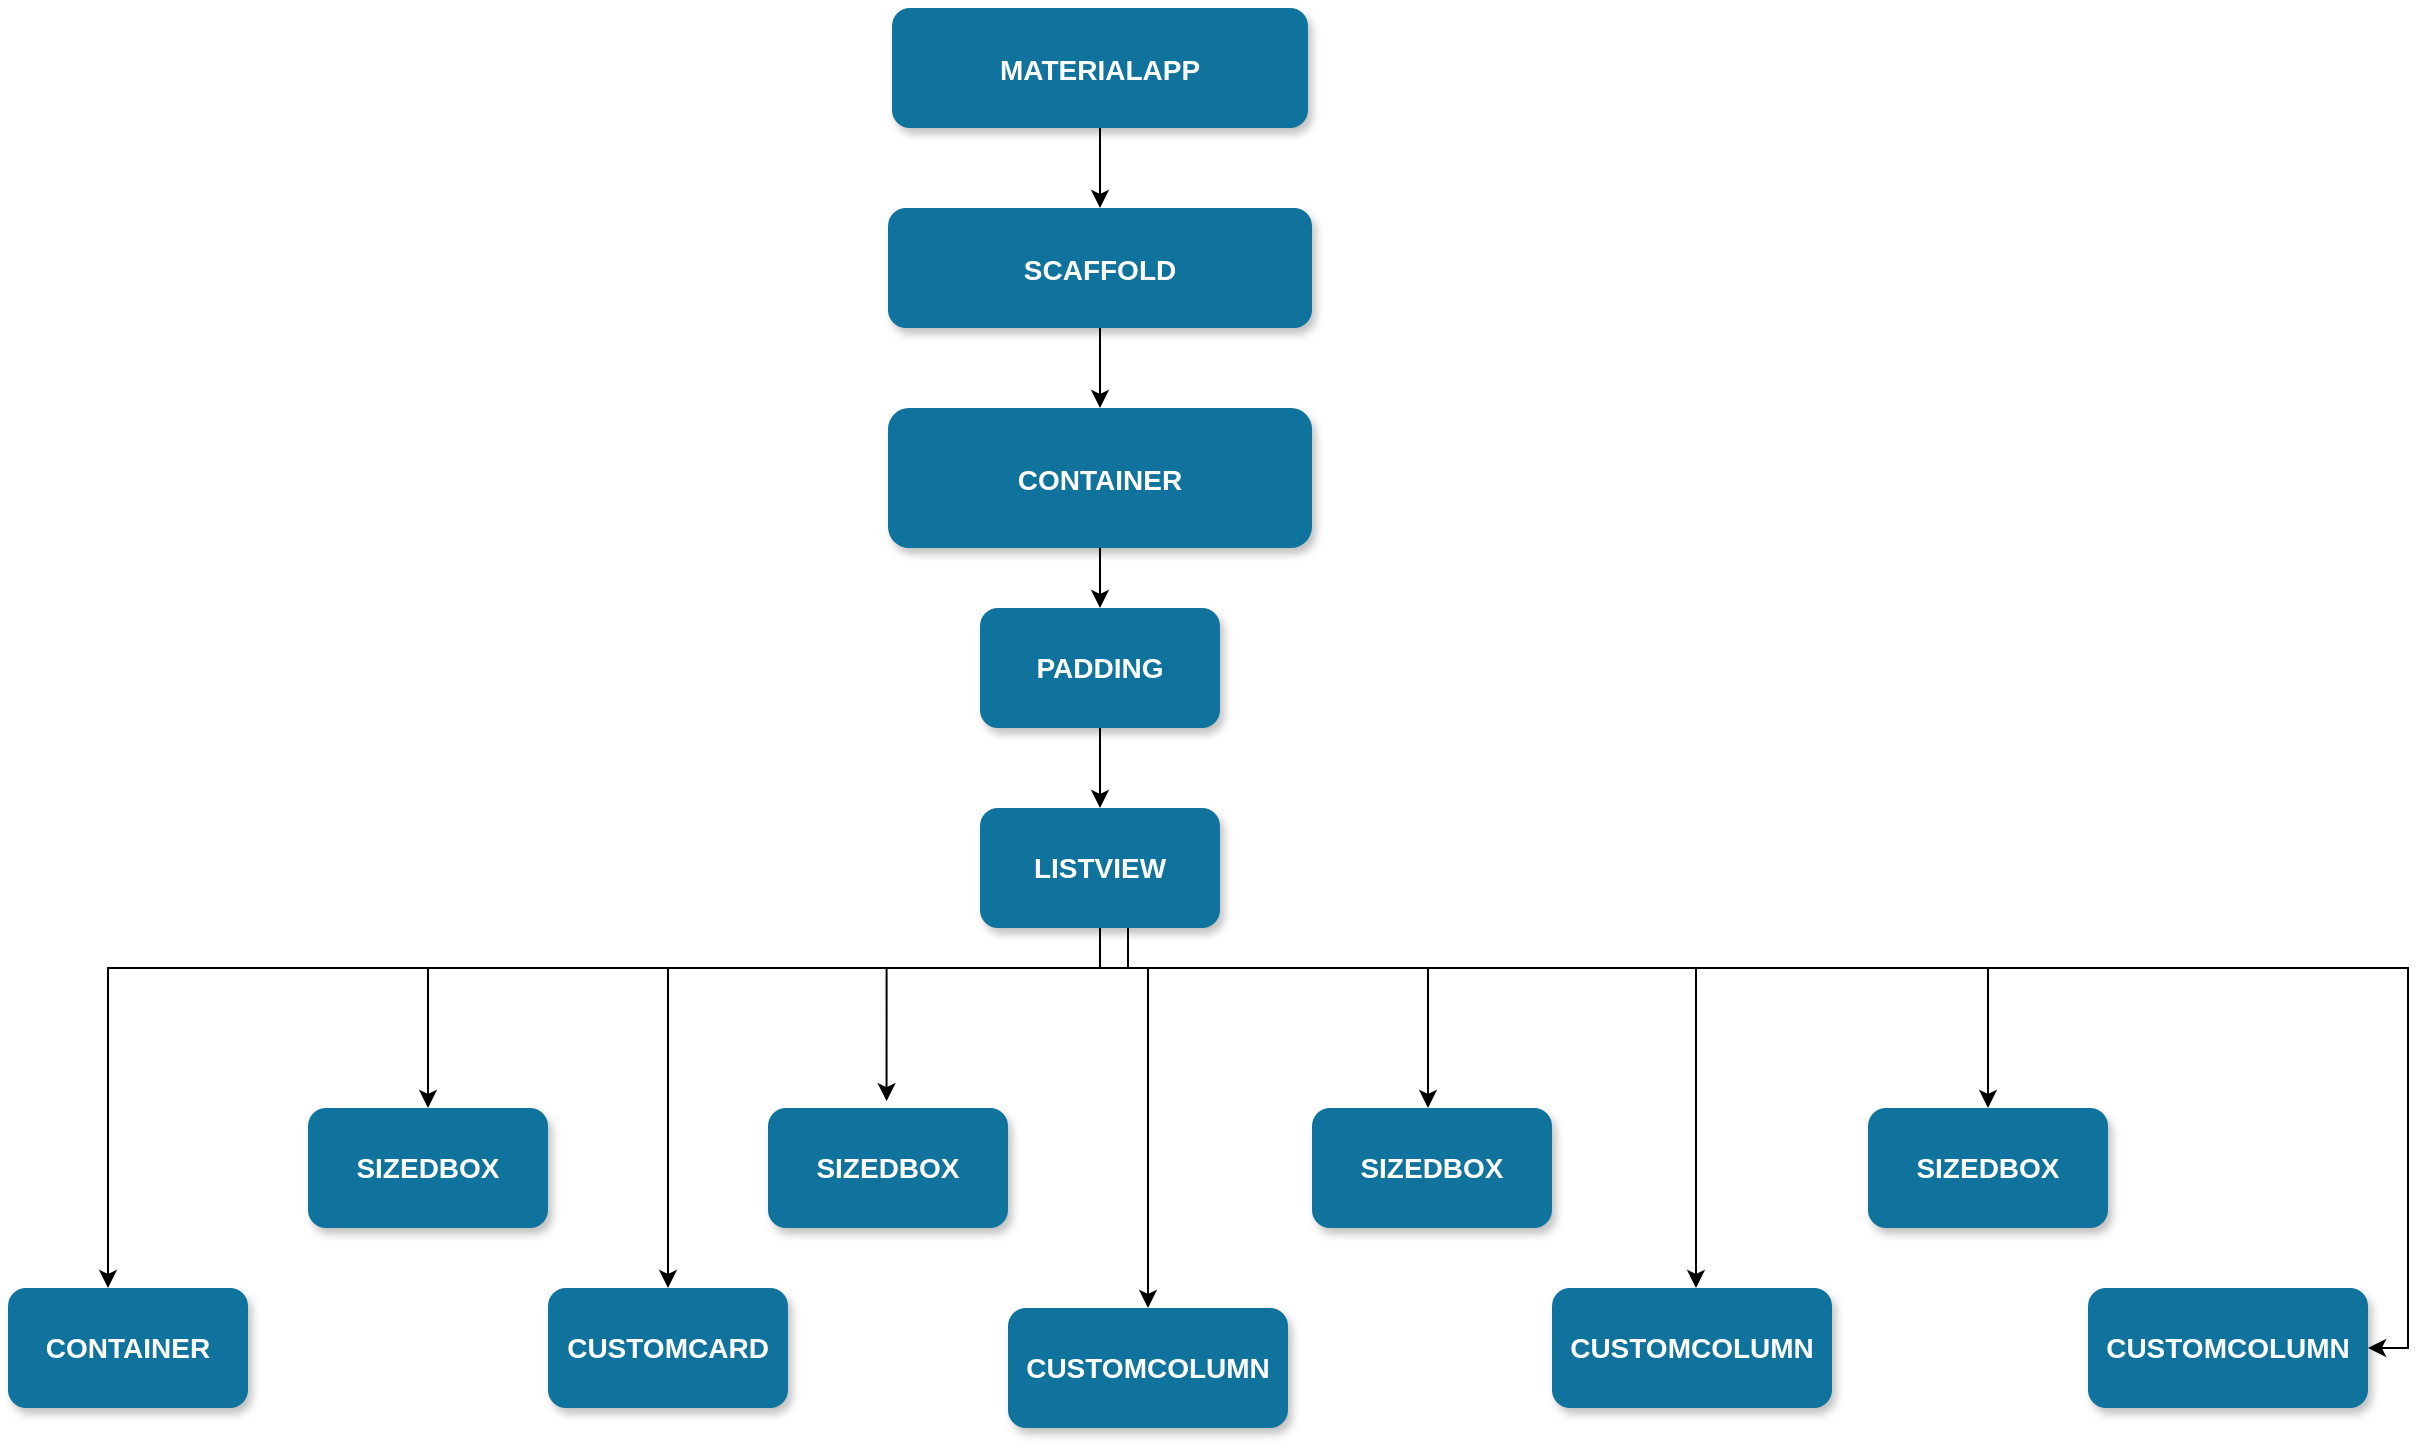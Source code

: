 <mxfile version="22.0.6" type="github">
  <diagram name="Page-1" id="97916047-d0de-89f5-080d-49f4d83e522f">
    <mxGraphModel dx="1231" dy="2131" grid="1" gridSize="10" guides="1" tooltips="1" connect="1" arrows="1" fold="1" page="1" pageScale="1.5" pageWidth="1169" pageHeight="827" background="none" math="0" shadow="0">
      <root>
        <mxCell id="0" />
        <mxCell id="1" parent="0" />
        <mxCell id="3anT4aLcG-RZSIK-5xkX-59" value="" style="edgeStyle=orthogonalEdgeStyle;rounded=0;orthogonalLoop=1;jettySize=auto;html=1;" edge="1" parent="1" source="2" target="3">
          <mxGeometry relative="1" as="geometry" />
        </mxCell>
        <mxCell id="2" value="MATERIALAPP" style="rounded=1;fillColor=#10739E;strokeColor=none;shadow=1;gradientColor=none;fontStyle=1;fontColor=#FFFFFF;fontSize=14;" parent="1" vertex="1">
          <mxGeometry x="672" y="190" width="208" height="60" as="geometry" />
        </mxCell>
        <mxCell id="3anT4aLcG-RZSIK-5xkX-58" value="" style="edgeStyle=orthogonalEdgeStyle;rounded=0;orthogonalLoop=1;jettySize=auto;html=1;" edge="1" parent="1" source="3" target="23">
          <mxGeometry relative="1" as="geometry" />
        </mxCell>
        <mxCell id="3" value="SCAFFOLD" style="rounded=1;fillColor=#10739E;strokeColor=none;shadow=1;gradientColor=none;fontStyle=1;fontColor=#FFFFFF;fontSize=14;" parent="1" vertex="1">
          <mxGeometry x="670" y="290" width="212" height="60" as="geometry" />
        </mxCell>
        <mxCell id="3anT4aLcG-RZSIK-5xkX-63" value="" style="edgeStyle=orthogonalEdgeStyle;rounded=0;orthogonalLoop=1;jettySize=auto;html=1;" edge="1" parent="1" source="23" target="3anT4aLcG-RZSIK-5xkX-62">
          <mxGeometry relative="1" as="geometry" />
        </mxCell>
        <mxCell id="23" value="CONTAINER" style="rounded=1;fillColor=#10739E;strokeColor=none;shadow=1;gradientColor=none;fontStyle=1;fontColor=#FFFFFF;fontSize=14;" parent="1" vertex="1">
          <mxGeometry x="670" y="390" width="212" height="70" as="geometry" />
        </mxCell>
        <mxCell id="3anT4aLcG-RZSIK-5xkX-69" value="" style="edgeStyle=orthogonalEdgeStyle;rounded=0;orthogonalLoop=1;jettySize=auto;html=1;" edge="1" parent="1" source="3anT4aLcG-RZSIK-5xkX-62" target="3anT4aLcG-RZSIK-5xkX-68">
          <mxGeometry relative="1" as="geometry" />
        </mxCell>
        <mxCell id="3anT4aLcG-RZSIK-5xkX-62" value="PADDING" style="shape=process;whiteSpace=wrap;html=1;backgroundOutline=1;fontSize=14;fillColor=#10739E;strokeColor=none;fontColor=#FFFFFF;rounded=1;shadow=1;gradientColor=none;fontStyle=1;" vertex="1" parent="1">
          <mxGeometry x="716" y="490" width="120" height="60" as="geometry" />
        </mxCell>
        <mxCell id="3anT4aLcG-RZSIK-5xkX-71" value="" style="edgeStyle=orthogonalEdgeStyle;rounded=0;orthogonalLoop=1;jettySize=auto;html=1;" edge="1" parent="1" source="3anT4aLcG-RZSIK-5xkX-68" target="3anT4aLcG-RZSIK-5xkX-70">
          <mxGeometry relative="1" as="geometry">
            <Array as="points">
              <mxPoint x="776" y="670" />
              <mxPoint x="280" y="670" />
            </Array>
          </mxGeometry>
        </mxCell>
        <mxCell id="3anT4aLcG-RZSIK-5xkX-73" value="" style="edgeStyle=orthogonalEdgeStyle;rounded=0;orthogonalLoop=1;jettySize=auto;html=1;" edge="1" parent="1" source="3anT4aLcG-RZSIK-5xkX-68" target="3anT4aLcG-RZSIK-5xkX-72">
          <mxGeometry relative="1" as="geometry">
            <Array as="points">
              <mxPoint x="776" y="670" />
              <mxPoint x="440" y="670" />
            </Array>
          </mxGeometry>
        </mxCell>
        <mxCell id="3anT4aLcG-RZSIK-5xkX-77" value="" style="edgeStyle=orthogonalEdgeStyle;rounded=0;orthogonalLoop=1;jettySize=auto;html=1;entryX=0.494;entryY=-0.057;entryDx=0;entryDy=0;entryPerimeter=0;" edge="1" parent="1" target="3anT4aLcG-RZSIK-5xkX-76">
          <mxGeometry relative="1" as="geometry">
            <mxPoint x="776" y="620" as="sourcePoint" />
            <mxPoint x="670" y="710.0" as="targetPoint" />
            <Array as="points">
              <mxPoint x="776" y="670" />
              <mxPoint x="669" y="670" />
            </Array>
          </mxGeometry>
        </mxCell>
        <mxCell id="3anT4aLcG-RZSIK-5xkX-88" value="" style="edgeStyle=orthogonalEdgeStyle;rounded=0;orthogonalLoop=1;jettySize=auto;html=1;" edge="1" parent="1" source="3anT4aLcG-RZSIK-5xkX-68" target="3anT4aLcG-RZSIK-5xkX-87">
          <mxGeometry relative="1" as="geometry">
            <Array as="points">
              <mxPoint x="776" y="670" />
              <mxPoint x="940" y="670" />
            </Array>
          </mxGeometry>
        </mxCell>
        <mxCell id="3anT4aLcG-RZSIK-5xkX-90" value="" style="edgeStyle=orthogonalEdgeStyle;rounded=0;orthogonalLoop=1;jettySize=auto;html=1;" edge="1" parent="1">
          <mxGeometry relative="1" as="geometry">
            <mxPoint x="790" y="650" as="sourcePoint" />
            <mxPoint x="1074" y="830" as="targetPoint" />
            <Array as="points">
              <mxPoint x="790" y="670" />
              <mxPoint x="1074" y="670" />
            </Array>
          </mxGeometry>
        </mxCell>
        <mxCell id="3anT4aLcG-RZSIK-5xkX-94" value="" style="edgeStyle=orthogonalEdgeStyle;rounded=0;orthogonalLoop=1;jettySize=auto;html=1;" edge="1" parent="1" source="3anT4aLcG-RZSIK-5xkX-68" target="3anT4aLcG-RZSIK-5xkX-93">
          <mxGeometry relative="1" as="geometry">
            <Array as="points">
              <mxPoint x="776" y="670" />
              <mxPoint x="1220" y="670" />
            </Array>
          </mxGeometry>
        </mxCell>
        <mxCell id="3anT4aLcG-RZSIK-5xkX-96" value="" style="edgeStyle=orthogonalEdgeStyle;rounded=0;orthogonalLoop=1;jettySize=auto;html=1;" edge="1" parent="1" source="3anT4aLcG-RZSIK-5xkX-68" target="3anT4aLcG-RZSIK-5xkX-95">
          <mxGeometry relative="1" as="geometry">
            <Array as="points">
              <mxPoint x="776" y="670" />
              <mxPoint x="1430" y="670" />
            </Array>
          </mxGeometry>
        </mxCell>
        <mxCell id="3anT4aLcG-RZSIK-5xkX-68" value="LISTVIEW" style="shape=process;whiteSpace=wrap;html=1;backgroundOutline=1;fontSize=14;fillColor=#10739E;strokeColor=none;fontColor=#FFFFFF;rounded=1;shadow=1;gradientColor=none;fontStyle=1;" vertex="1" parent="1">
          <mxGeometry x="716" y="590" width="120" height="60" as="geometry" />
        </mxCell>
        <mxCell id="3anT4aLcG-RZSIK-5xkX-70" value="CONTAINER" style="shape=process;whiteSpace=wrap;html=1;backgroundOutline=1;fontSize=14;fillColor=#10739E;strokeColor=none;fontColor=#FFFFFF;rounded=1;shadow=1;gradientColor=none;fontStyle=1;" vertex="1" parent="1">
          <mxGeometry x="230" y="830" width="120" height="60" as="geometry" />
        </mxCell>
        <mxCell id="3anT4aLcG-RZSIK-5xkX-72" value="SIZEDBOX" style="shape=process;whiteSpace=wrap;html=1;backgroundOutline=1;fontSize=14;fillColor=#10739E;strokeColor=none;fontColor=#FFFFFF;rounded=1;shadow=1;gradientColor=none;fontStyle=1;" vertex="1" parent="1">
          <mxGeometry x="380" y="740" width="120" height="60" as="geometry" />
        </mxCell>
        <mxCell id="3anT4aLcG-RZSIK-5xkX-74" value="CUSTOMCARD" style="shape=process;whiteSpace=wrap;html=1;backgroundOutline=1;fontSize=14;fillColor=#10739E;strokeColor=none;fontColor=#FFFFFF;rounded=1;shadow=1;gradientColor=none;fontStyle=1;" vertex="1" parent="1">
          <mxGeometry x="500" y="830" width="120" height="60" as="geometry" />
        </mxCell>
        <mxCell id="3anT4aLcG-RZSIK-5xkX-76" value="SIZEDBOX" style="shape=process;whiteSpace=wrap;html=1;backgroundOutline=1;fontSize=14;fillColor=#10739E;strokeColor=none;fontColor=#FFFFFF;rounded=1;shadow=1;gradientColor=none;fontStyle=1;" vertex="1" parent="1">
          <mxGeometry x="610" y="740" width="120" height="60" as="geometry" />
        </mxCell>
        <mxCell id="3anT4aLcG-RZSIK-5xkX-78" value="CUSTOMCOLUMN" style="shape=process;whiteSpace=wrap;html=1;backgroundOutline=1;fontSize=14;fillColor=#10739E;strokeColor=none;fontColor=#FFFFFF;rounded=1;shadow=1;gradientColor=none;fontStyle=1;" vertex="1" parent="1">
          <mxGeometry x="730" y="840" width="140" height="60" as="geometry" />
        </mxCell>
        <mxCell id="3anT4aLcG-RZSIK-5xkX-83" value="" style="endArrow=none;html=1;rounded=0;" edge="1" parent="1">
          <mxGeometry width="50" height="50" relative="1" as="geometry">
            <mxPoint x="850" y="670" as="sourcePoint" />
            <mxPoint x="980" y="670" as="targetPoint" />
          </mxGeometry>
        </mxCell>
        <mxCell id="3anT4aLcG-RZSIK-5xkX-84" value="" style="endArrow=classic;html=1;rounded=0;entryX=0.5;entryY=0;entryDx=0;entryDy=0;" edge="1" parent="1" target="3anT4aLcG-RZSIK-5xkX-78">
          <mxGeometry width="50" height="50" relative="1" as="geometry">
            <mxPoint x="800" y="670" as="sourcePoint" />
            <mxPoint x="1030" y="620" as="targetPoint" />
            <Array as="points">
              <mxPoint x="800" y="750" />
            </Array>
          </mxGeometry>
        </mxCell>
        <mxCell id="3anT4aLcG-RZSIK-5xkX-87" value="SIZEDBOX" style="shape=process;whiteSpace=wrap;html=1;backgroundOutline=1;fontSize=14;fillColor=#10739E;strokeColor=none;fontColor=#FFFFFF;rounded=1;shadow=1;gradientColor=none;fontStyle=1;" vertex="1" parent="1">
          <mxGeometry x="882" y="740" width="120" height="60" as="geometry" />
        </mxCell>
        <mxCell id="3anT4aLcG-RZSIK-5xkX-89" value="CUSTOMCOLUMN" style="shape=process;whiteSpace=wrap;html=1;backgroundOutline=1;fontSize=14;fillColor=#10739E;strokeColor=none;fontColor=#FFFFFF;rounded=1;shadow=1;gradientColor=none;fontStyle=1;" vertex="1" parent="1">
          <mxGeometry x="1002" y="830" width="140" height="60" as="geometry" />
        </mxCell>
        <mxCell id="3anT4aLcG-RZSIK-5xkX-92" value="" style="endArrow=classic;html=1;rounded=0;" edge="1" parent="1" target="3anT4aLcG-RZSIK-5xkX-74">
          <mxGeometry width="50" height="50" relative="1" as="geometry">
            <mxPoint x="560" y="670" as="sourcePoint" />
            <mxPoint x="690" y="620" as="targetPoint" />
            <Array as="points" />
          </mxGeometry>
        </mxCell>
        <mxCell id="3anT4aLcG-RZSIK-5xkX-93" value="SIZEDBOX" style="shape=process;whiteSpace=wrap;html=1;backgroundOutline=1;fontSize=14;fillColor=#10739E;strokeColor=none;fontColor=#FFFFFF;rounded=1;shadow=1;gradientColor=none;fontStyle=1;" vertex="1" parent="1">
          <mxGeometry x="1160" y="740" width="120" height="60" as="geometry" />
        </mxCell>
        <mxCell id="3anT4aLcG-RZSIK-5xkX-95" value="CUSTOMCOLUMN" style="shape=process;whiteSpace=wrap;html=1;backgroundOutline=1;fontSize=14;fillColor=#10739E;strokeColor=none;fontColor=#FFFFFF;rounded=1;shadow=1;gradientColor=none;fontStyle=1;" vertex="1" parent="1">
          <mxGeometry x="1270" y="830" width="140" height="60" as="geometry" />
        </mxCell>
      </root>
    </mxGraphModel>
  </diagram>
</mxfile>
